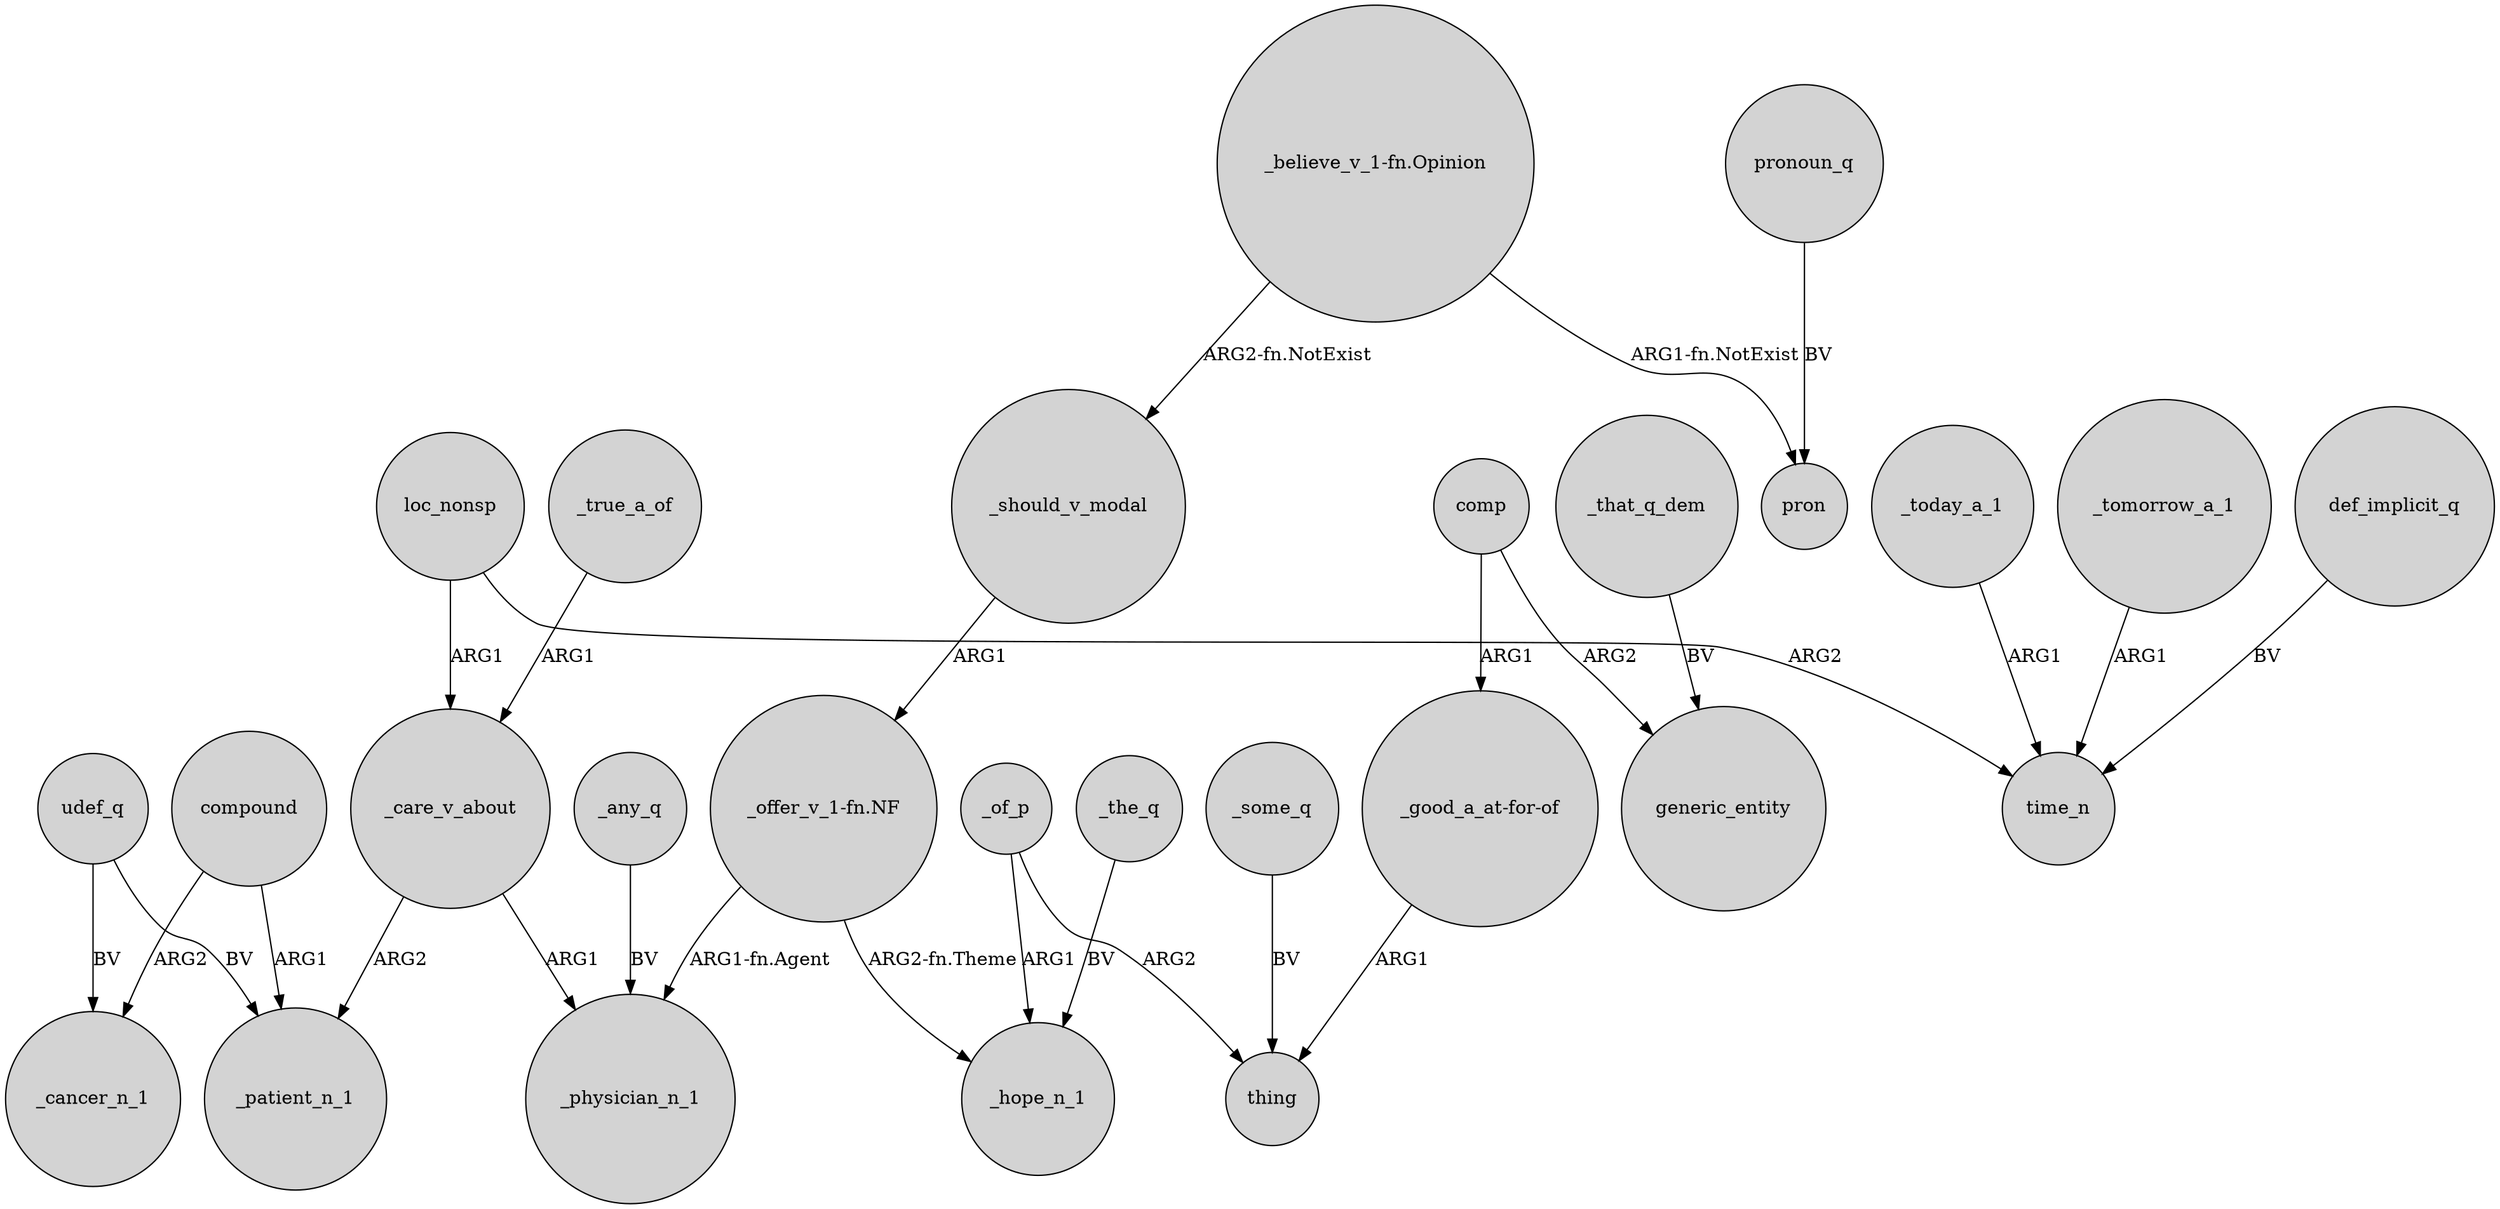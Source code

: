 digraph {
	node [shape=circle style=filled]
	udef_q -> _cancer_n_1 [label=BV]
	_today_a_1 -> time_n [label=ARG1]
	_any_q -> _physician_n_1 [label=BV]
	"_believe_v_1-fn.Opinion" -> _should_v_modal [label="ARG2-fn.NotExist"]
	_tomorrow_a_1 -> time_n [label=ARG1]
	_some_q -> thing [label=BV]
	_that_q_dem -> generic_entity [label=BV]
	loc_nonsp -> _care_v_about [label=ARG1]
	comp -> "_good_a_at-for-of" [label=ARG1]
	_of_p -> thing [label=ARG2]
	_care_v_about -> _physician_n_1 [label=ARG1]
	_true_a_of -> _care_v_about [label=ARG1]
	loc_nonsp -> time_n [label=ARG2]
	_care_v_about -> _patient_n_1 [label=ARG2]
	pronoun_q -> pron [label=BV]
	"_believe_v_1-fn.Opinion" -> pron [label="ARG1-fn.NotExist"]
	"_offer_v_1-fn.NF" -> _physician_n_1 [label="ARG1-fn.Agent"]
	"_offer_v_1-fn.NF" -> _hope_n_1 [label="ARG2-fn.Theme"]
	compound -> _cancer_n_1 [label=ARG2]
	udef_q -> _patient_n_1 [label=BV]
	_of_p -> _hope_n_1 [label=ARG1]
	_should_v_modal -> "_offer_v_1-fn.NF" [label=ARG1]
	_the_q -> _hope_n_1 [label=BV]
	"_good_a_at-for-of" -> thing [label=ARG1]
	comp -> generic_entity [label=ARG2]
	compound -> _patient_n_1 [label=ARG1]
	def_implicit_q -> time_n [label=BV]
}
